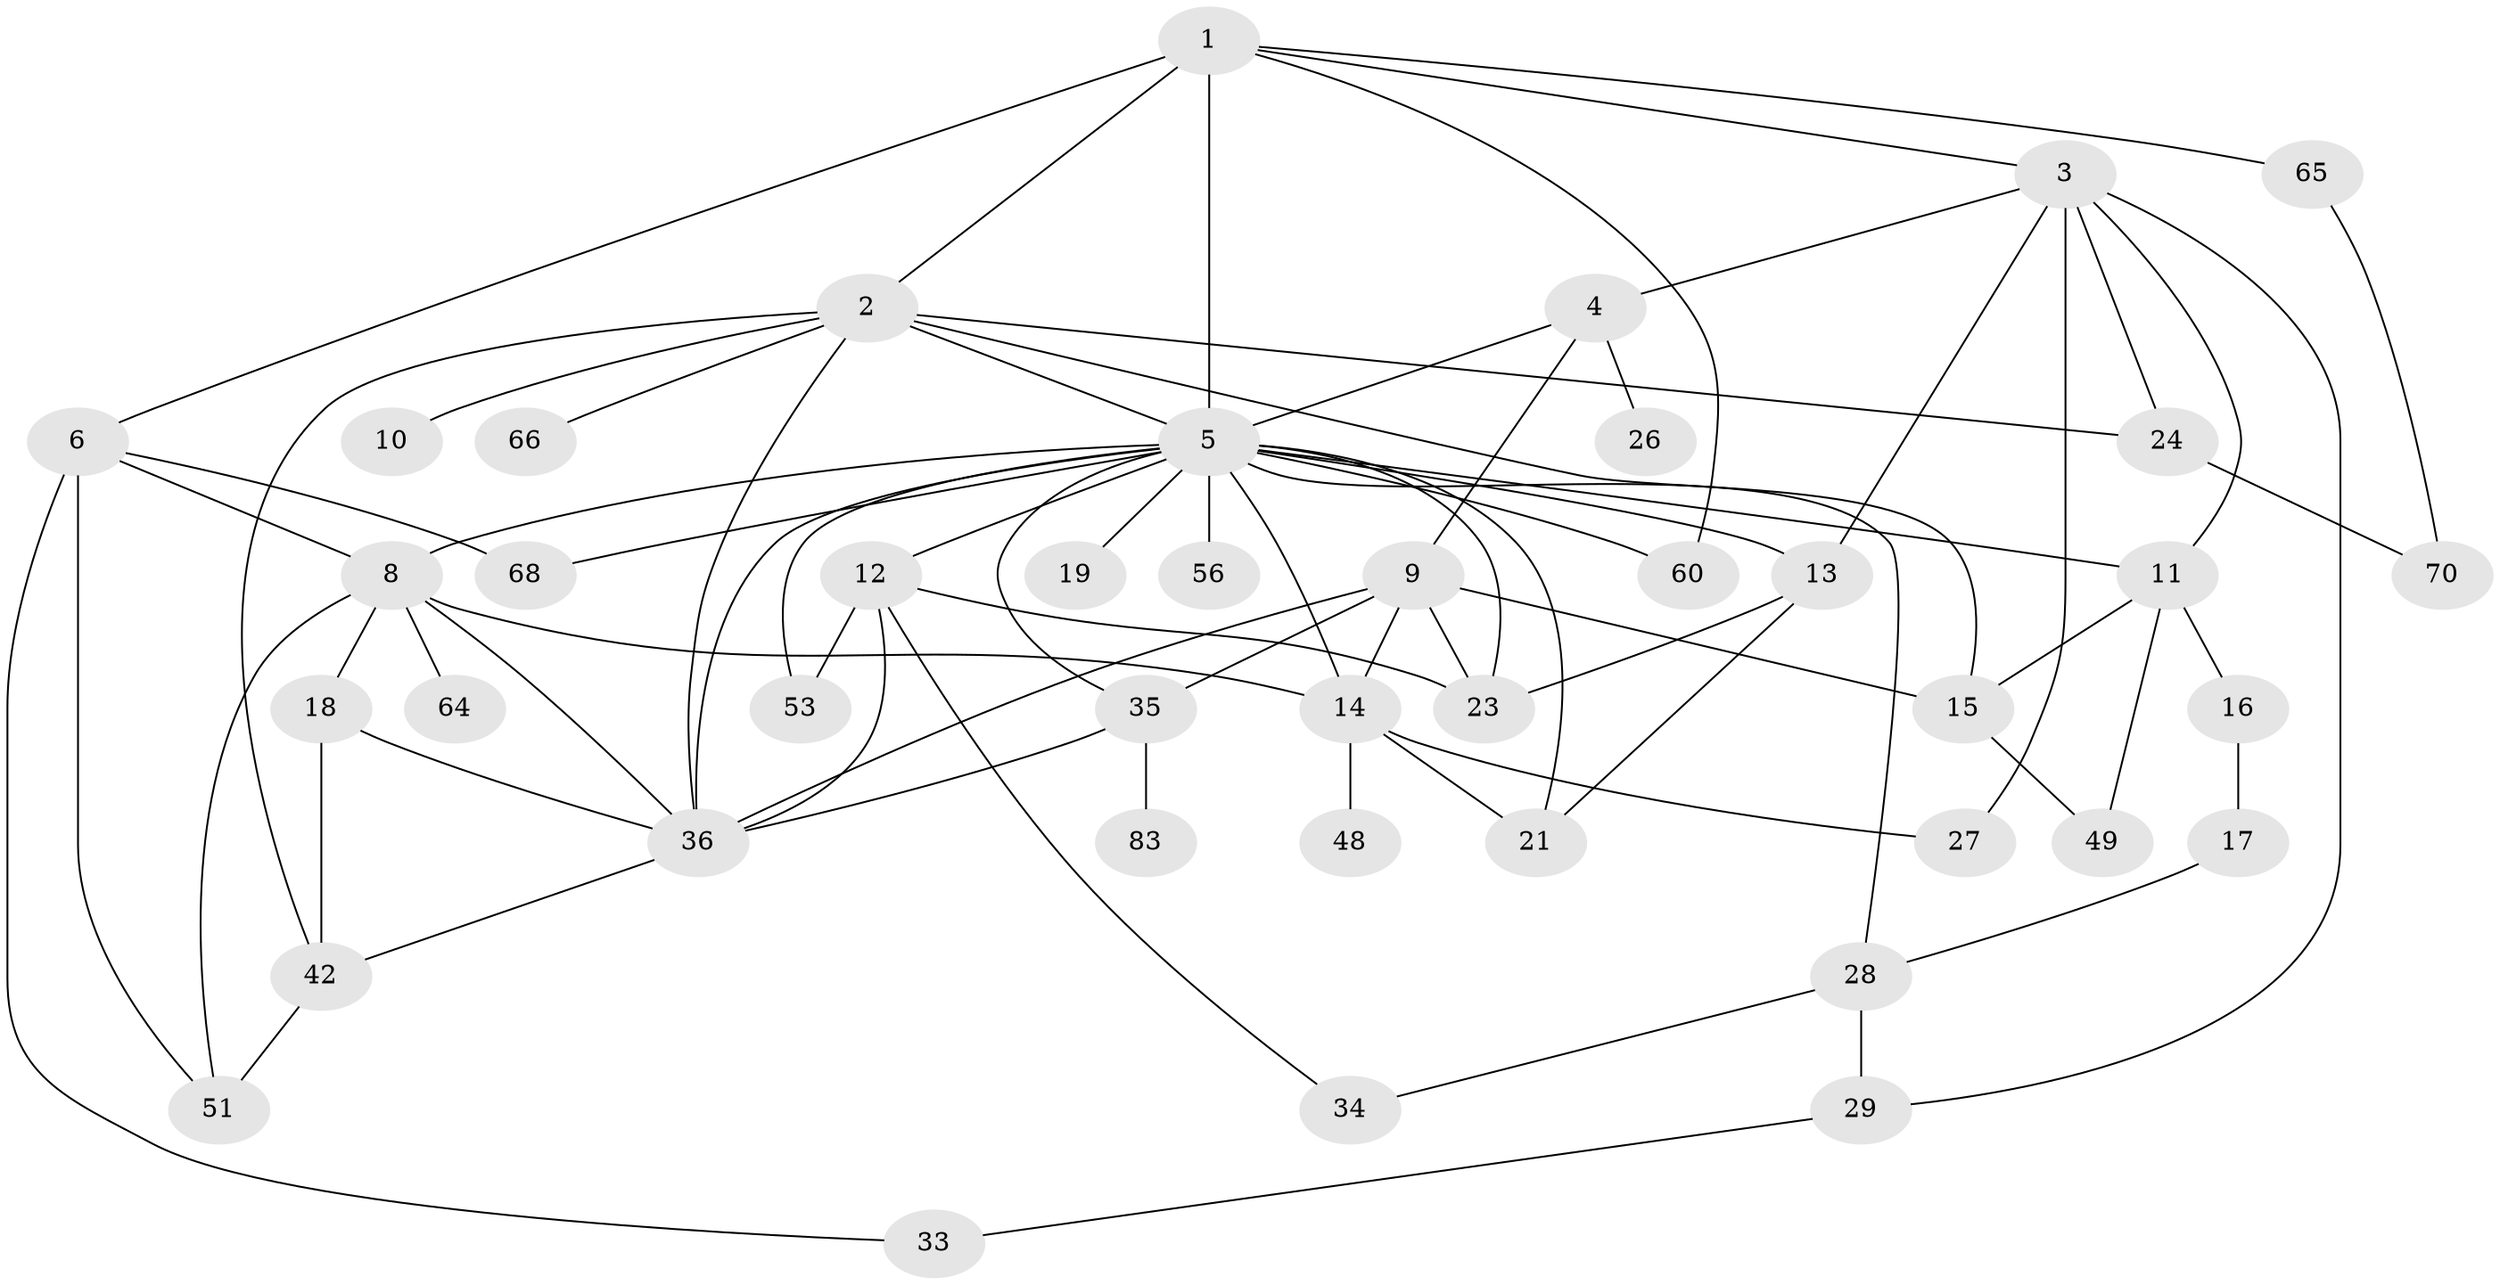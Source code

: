 // original degree distribution, {8: 0.011904761904761904, 7: 0.03571428571428571, 4: 0.13095238095238096, 10: 0.011904761904761904, 6: 0.03571428571428571, 2: 0.35714285714285715, 1: 0.15476190476190477, 5: 0.023809523809523808, 3: 0.23809523809523808}
// Generated by graph-tools (version 1.1) at 2025/13/03/09/25 04:13:31]
// undirected, 42 vertices, 77 edges
graph export_dot {
graph [start="1"]
  node [color=gray90,style=filled];
  1 [super="+50"];
  2 [super="+54"];
  3;
  4;
  5 [super="+73+31+37+81+41+7"];
  6 [super="+38+39"];
  8;
  9 [super="+30"];
  10;
  11 [super="+20+77"];
  12 [super="+44+71"];
  13;
  14 [super="+32"];
  15;
  16;
  17;
  18;
  19;
  21 [super="+22"];
  23 [super="+52"];
  24;
  26 [super="+43"];
  27;
  28 [super="+55+45"];
  29 [super="+57+40"];
  33;
  34 [super="+58"];
  35;
  36 [super="+59+46+78"];
  42 [super="+72"];
  48;
  49;
  51 [super="+74"];
  53;
  56;
  60 [super="+63"];
  64;
  65;
  66;
  68;
  70;
  83;
  1 -- 2;
  1 -- 3;
  1 -- 6 [weight=2];
  1 -- 65;
  1 -- 60;
  1 -- 5;
  2 -- 10;
  2 -- 15;
  2 -- 36;
  2 -- 66;
  2 -- 24;
  2 -- 5;
  2 -- 42;
  3 -- 4;
  3 -- 11;
  3 -- 13;
  3 -- 24;
  3 -- 27;
  3 -- 29;
  4 -- 5;
  4 -- 9;
  4 -- 26;
  5 -- 12;
  5 -- 19;
  5 -- 36;
  5 -- 68;
  5 -- 53;
  5 -- 35;
  5 -- 60;
  5 -- 13;
  5 -- 28;
  5 -- 56;
  5 -- 21;
  5 -- 14;
  5 -- 23;
  5 -- 8;
  5 -- 11;
  6 -- 33;
  6 -- 51;
  6 -- 8;
  6 -- 68;
  8 -- 14;
  8 -- 18;
  8 -- 51;
  8 -- 64;
  8 -- 36;
  9 -- 35;
  9 -- 36;
  9 -- 23;
  9 -- 15;
  9 -- 14;
  11 -- 16;
  11 -- 49;
  11 -- 15;
  12 -- 34;
  12 -- 53;
  12 -- 23;
  12 -- 36 [weight=2];
  13 -- 21;
  13 -- 23;
  14 -- 48;
  14 -- 21 [weight=2];
  14 -- 27;
  15 -- 49;
  16 -- 17;
  17 -- 28;
  18 -- 42;
  18 -- 36;
  24 -- 70;
  28 -- 34;
  28 -- 29;
  29 -- 33;
  35 -- 83;
  35 -- 36;
  36 -- 42;
  42 -- 51;
  65 -- 70;
}
